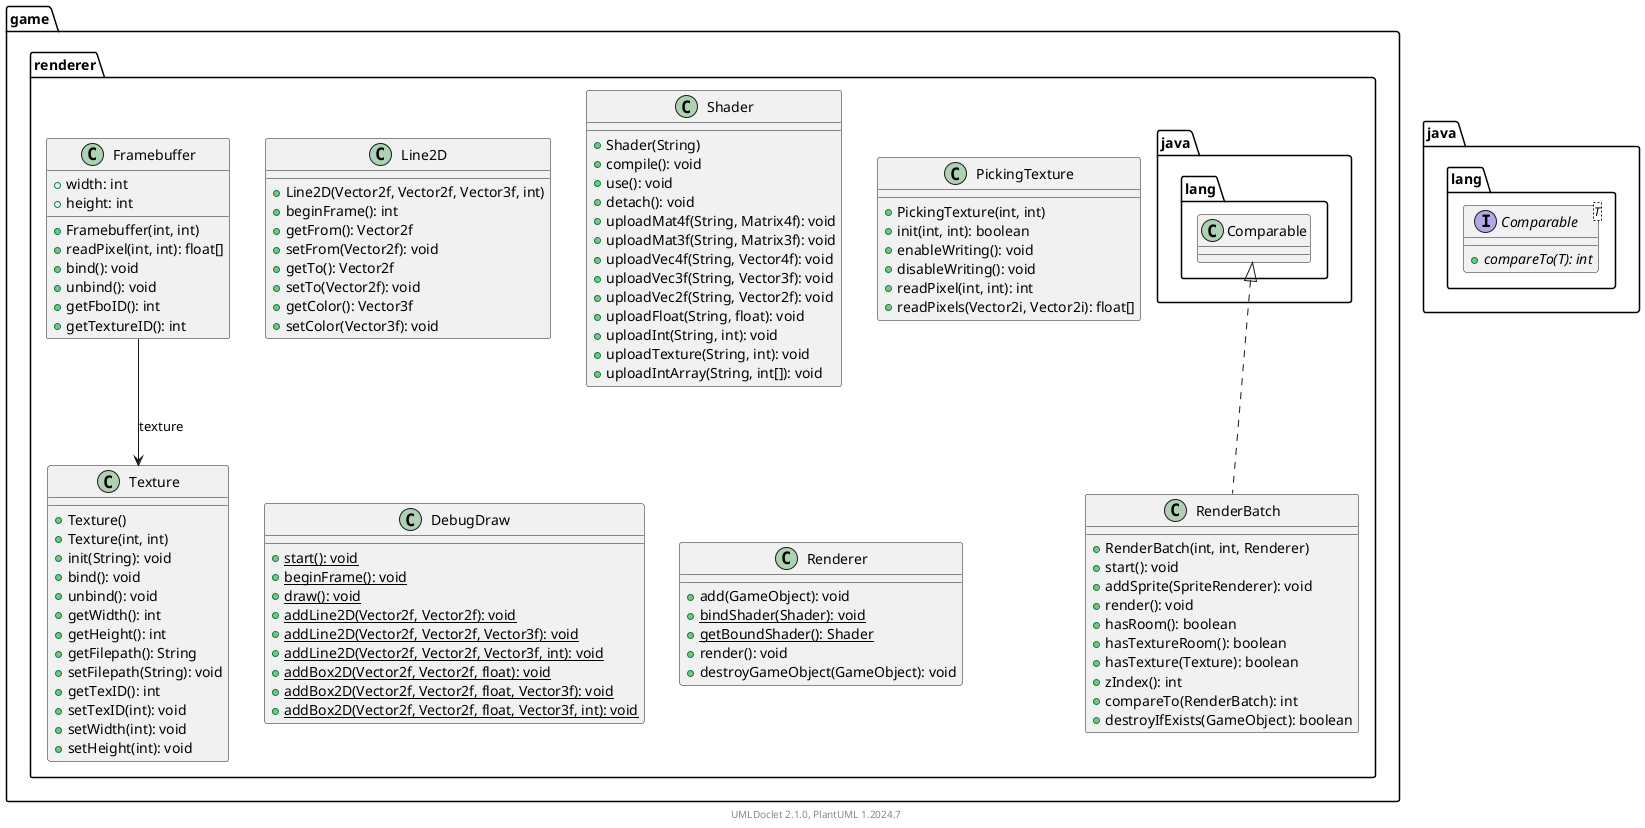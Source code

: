 @startuml
    namespace game.renderer {

        class Texture [[Texture.html]] {
            +Texture()
            +Texture(int, int)
            +init(String): void
            +bind(): void
            +unbind(): void
            +getWidth(): int
            +getHeight(): int
            +getFilepath(): String
            +setFilepath(String): void
            +getTexID(): int
            +setTexID(int): void
            +setWidth(int): void
            +setHeight(int): void
        }

        class Line2D [[Line2D.html]] {
            +Line2D(Vector2f, Vector2f, Vector3f, int)
            +beginFrame(): int
            +getFrom(): Vector2f
            +setFrom(Vector2f): void
            +getTo(): Vector2f
            +setTo(Vector2f): void
            +getColor(): Vector3f
            +setColor(Vector3f): void
        }

        class Shader [[Shader.html]] {
            +Shader(String)
            +compile(): void
            +use(): void
            +detach(): void
            +uploadMat4f(String, Matrix4f): void
            +uploadMat3f(String, Matrix3f): void
            +uploadVec4f(String, Vector4f): void
            +uploadVec3f(String, Vector3f): void
            +uploadVec2f(String, Vector2f): void
            +uploadFloat(String, float): void
            +uploadInt(String, int): void
            +uploadTexture(String, int): void
            +uploadIntArray(String, int[]): void
        }

        class PickingTexture [[PickingTexture.html]] {
            +PickingTexture(int, int)
            +init(int, int): boolean
            +enableWriting(): void
            +disableWriting(): void
            +readPixel(int, int): int
            +readPixels(Vector2i, Vector2i): float[]
        }

        class Framebuffer [[Framebuffer.html]] {
            +width: int
            +height: int
            +Framebuffer(int, int)
            +readPixel(int, int): float[]
            +bind(): void
            +unbind(): void
            +getFboID(): int
            +getTextureID(): int
        }

        class DebugDraw [[DebugDraw.html]] {
            {static} +start(): void
            {static} +beginFrame(): void
            {static} +draw(): void
            {static} +addLine2D(Vector2f, Vector2f): void
            {static} +addLine2D(Vector2f, Vector2f, Vector3f): void
            {static} +addLine2D(Vector2f, Vector2f, Vector3f, int): void
            {static} +addBox2D(Vector2f, Vector2f, float): void
            {static} +addBox2D(Vector2f, Vector2f, float, Vector3f): void
            {static} +addBox2D(Vector2f, Vector2f, float, Vector3f, int): void
        }

        class Renderer [[Renderer.html]] {
            +add(GameObject): void
            {static} +bindShader(Shader): void
            {static} +getBoundShader(): Shader
            +render(): void
            +destroyGameObject(GameObject): void
        }

        class RenderBatch [[RenderBatch.html]] {
            +RenderBatch(int, int, Renderer)
            +start(): void
            +addSprite(SpriteRenderer): void
            +render(): void
            +hasRoom(): boolean
            +hasTextureRoom(): boolean
            +hasTexture(Texture): boolean
            +zIndex(): int
            +compareTo(RenderBatch): int
            +destroyIfExists(GameObject): boolean
        }

        Framebuffer --> Texture: texture
        java.lang.Comparable <|.. RenderBatch
    }

    namespace java.lang {
        interface Comparable<T> {
            {abstract} +compareTo(T): int
        }
    }

    center footer UMLDoclet 2.1.0, PlantUML %version()
@enduml
